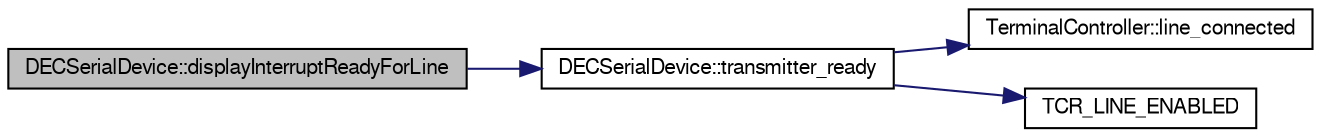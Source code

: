 digraph G
{
  edge [fontname="FreeSans",fontsize="10",labelfontname="FreeSans",labelfontsize="10"];
  node [fontname="FreeSans",fontsize="10",shape=record];
  rankdir=LR;
  Node1 [label="DECSerialDevice::displayInterruptReadyForLine",height=0.2,width=0.4,color="black", fillcolor="grey75", style="filled" fontcolor="black"];
  Node1 -> Node2 [color="midnightblue",fontsize="10",style="solid"];
  Node2 [label="DECSerialDevice::transmitter_ready",height=0.2,width=0.4,color="black", fillcolor="white", style="filled",URL="$classDECSerialDevice.html#a3c812e1198159c1d60aba3910d341c96"];
  Node2 -> Node3 [color="midnightblue",fontsize="10",style="solid"];
  Node3 [label="TerminalController::line_connected",height=0.2,width=0.4,color="black", fillcolor="white", style="filled",URL="$classTerminalController.html#a157b1f7b289043c3b27470230875d9c3"];
  Node2 -> Node4 [color="midnightblue",fontsize="10",style="solid"];
  Node4 [label="TCR_LINE_ENABLED",height=0.2,width=0.4,color="black", fillcolor="white", style="filled",URL="$decserial_8cc.html#a381d404e7c194bd38c5f7017d9db571a"];
}
